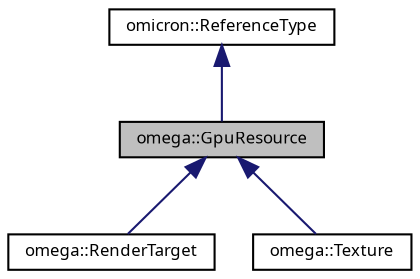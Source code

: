 digraph "omega::GpuResource"
{
  bgcolor="transparent";
  edge [fontname="FreeSans.ttf",fontsize="8",labelfontname="FreeSans.ttf",labelfontsize="8"];
  node [fontname="FreeSans.ttf",fontsize="8",shape=record];
  Node1 [label="omega::GpuResource",height=0.2,width=0.4,color="black", fillcolor="grey75", style="filled", fontcolor="black"];
  Node2 -> Node1 [dir="back",color="midnightblue",fontsize="8",style="solid",fontname="FreeSans.ttf"];
  Node2 [label="omicron::ReferenceType",height=0.2,width=0.4,color="black",URL="$classomicron_1_1_reference_type.html",tooltip="Implements a base class for reference-counted types. "];
  Node1 -> Node3 [dir="back",color="midnightblue",fontsize="8",style="solid",fontname="FreeSans.ttf"];
  Node3 [label="omega::RenderTarget",height=0.2,width=0.4,color="black",URL="$classomega_1_1_render_target.html"];
  Node1 -> Node4 [dir="back",color="midnightblue",fontsize="8",style="solid",fontname="FreeSans.ttf"];
  Node4 [label="omega::Texture",height=0.2,width=0.4,color="black",URL="$classomega_1_1_texture.html"];
}
